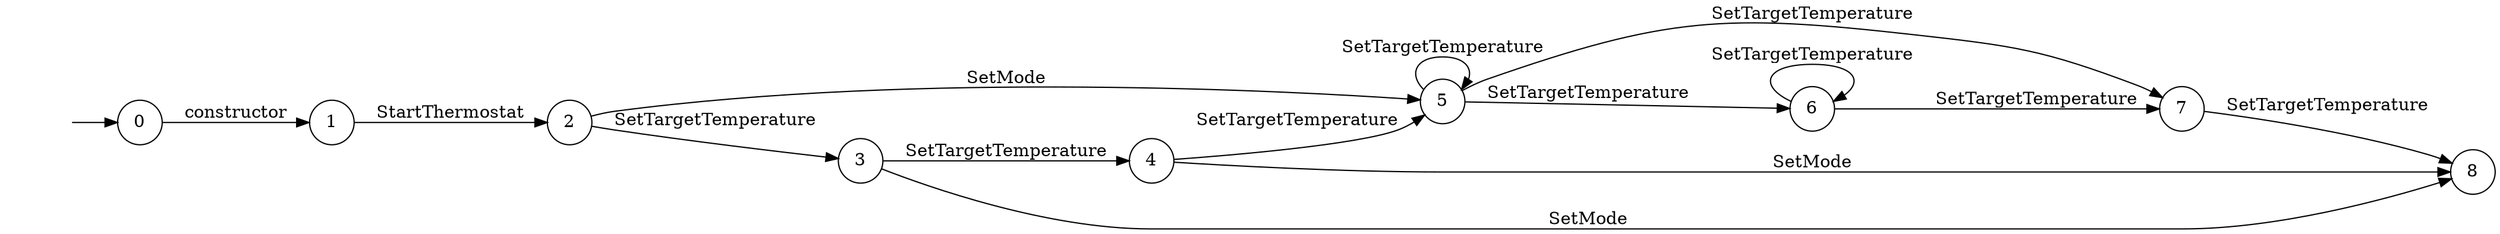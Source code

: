 digraph "Dapp-Automata-data/fuzzer/testnetdata-model-rq1-fix/RoomThermostat/Ktail-2" {
	graph [rankdir=LR]
	"" [label="" shape=plaintext]
	4 [label=4 shape=circle]
	5 [label=5 shape=circle]
	7 [label=7 shape=circle]
	3 [label=3 shape=circle]
	6 [label=6 shape=circle]
	8 [label=8 shape=circle]
	0 [label=0 shape=circle]
	2 [label=2 shape=circle]
	1 [label=1 shape=circle]
	"" -> 0 [label=""]
	0 -> 1 [label=constructor]
	1 -> 2 [label=StartThermostat]
	2 -> 3 [label=SetTargetTemperature]
	2 -> 5 [label=SetMode]
	3 -> 4 [label=SetTargetTemperature]
	3 -> 8 [label=SetMode]
	4 -> 8 [label=SetMode]
	4 -> 5 [label=SetTargetTemperature]
	5 -> 5 [label=SetTargetTemperature]
	5 -> 7 [label=SetTargetTemperature]
	5 -> 6 [label=SetTargetTemperature]
	6 -> 7 [label=SetTargetTemperature]
	6 -> 6 [label=SetTargetTemperature]
	7 -> 8 [label=SetTargetTemperature]
}
